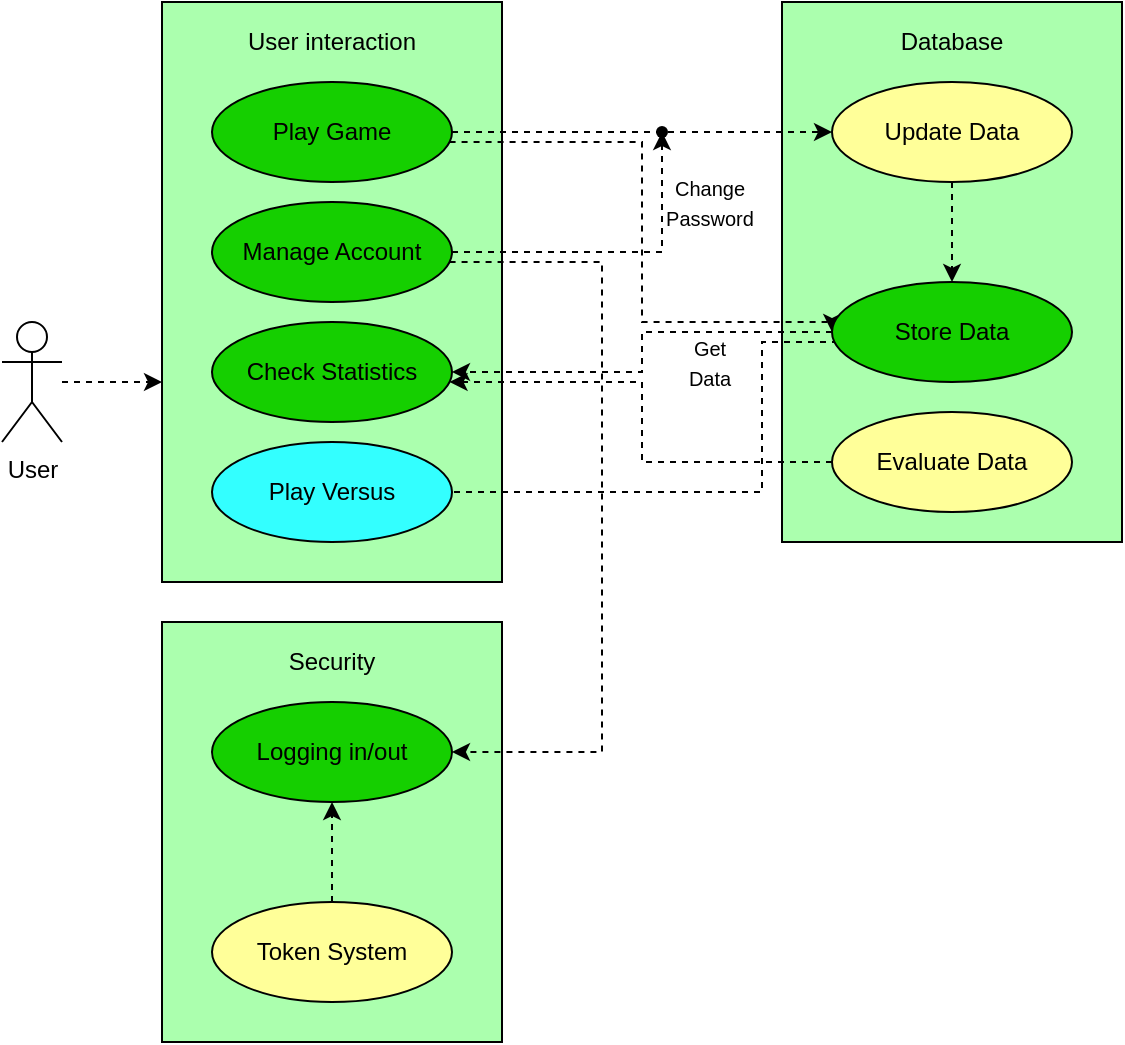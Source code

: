 <mxfile version="14.7.8" type="device"><diagram id="ow2S6Z3loIXO-uJK0MXp" name="Page-1"><mxGraphModel dx="765" dy="677" grid="1" gridSize="10" guides="1" tooltips="1" connect="1" arrows="1" fold="1" page="1" pageScale="1" pageWidth="827" pageHeight="1169" math="0" shadow="0"><root><mxCell id="0"/><mxCell id="1" parent="0"/><mxCell id="L784g_PIiVg1vvIogW-z-39" value="" style="rounded=0;whiteSpace=wrap;html=1;fillColor=#ABFFAE;" parent="1" vertex="1"><mxGeometry x="160" y="470" width="170" height="210" as="geometry"/></mxCell><mxCell id="L784g_PIiVg1vvIogW-z-18" value="" style="rounded=0;whiteSpace=wrap;html=1;fillColor=#ABFFAE;" parent="1" vertex="1"><mxGeometry x="470" y="160" width="170" height="270" as="geometry"/></mxCell><mxCell id="L784g_PIiVg1vvIogW-z-6" value="" style="edgeStyle=orthogonalEdgeStyle;rounded=0;orthogonalLoop=1;jettySize=auto;html=1;dashed=1;" parent="1" source="L784g_PIiVg1vvIogW-z-1" target="L784g_PIiVg1vvIogW-z-4" edge="1"><mxGeometry relative="1" as="geometry"><Array as="points"><mxPoint x="150" y="350"/><mxPoint x="150" y="350"/></Array></mxGeometry></mxCell><mxCell id="L784g_PIiVg1vvIogW-z-1" value="User" style="shape=umlActor;verticalLabelPosition=bottom;verticalAlign=top;html=1;" parent="1" vertex="1"><mxGeometry x="80" y="320" width="30" height="60" as="geometry"/></mxCell><mxCell id="L784g_PIiVg1vvIogW-z-4" value="" style="rounded=0;whiteSpace=wrap;html=1;fillColor=#ABFFAE;" parent="1" vertex="1"><mxGeometry x="160" y="160" width="170" height="290" as="geometry"/></mxCell><mxCell id="L784g_PIiVg1vvIogW-z-7" value="User interaction" style="text;html=1;strokeColor=none;fillColor=none;align=center;verticalAlign=middle;whiteSpace=wrap;rounded=0;" parent="1" vertex="1"><mxGeometry x="190" y="170" width="110" height="20" as="geometry"/></mxCell><mxCell id="L784g_PIiVg1vvIogW-z-25" style="edgeStyle=orthogonalEdgeStyle;rounded=0;orthogonalLoop=1;jettySize=auto;html=1;entryX=0;entryY=0.5;entryDx=0;entryDy=0;dashed=1;" parent="1" source="L784g_PIiVg1vvIogW-z-8" target="L784g_PIiVg1vvIogW-z-20" edge="1"><mxGeometry relative="1" as="geometry"/></mxCell><mxCell id="L784g_PIiVg1vvIogW-z-33" style="edgeStyle=orthogonalEdgeStyle;rounded=0;orthogonalLoop=1;jettySize=auto;html=1;entryX=0;entryY=0.5;entryDx=0;entryDy=0;dashed=1;" parent="1" source="L784g_PIiVg1vvIogW-z-8" target="L784g_PIiVg1vvIogW-z-21" edge="1"><mxGeometry relative="1" as="geometry"><Array as="points"><mxPoint x="400" y="230"/><mxPoint x="400" y="320"/><mxPoint x="495" y="320"/></Array></mxGeometry></mxCell><mxCell id="L784g_PIiVg1vvIogW-z-8" value="Play Game" style="ellipse;whiteSpace=wrap;html=1;fillColor=#15CF00;" parent="1" vertex="1"><mxGeometry x="185" y="200" width="120" height="50" as="geometry"/></mxCell><mxCell id="L784g_PIiVg1vvIogW-z-30" value="" style="edgeStyle=orthogonalEdgeStyle;rounded=0;orthogonalLoop=1;jettySize=auto;html=1;dashed=1;" parent="1" source="L784g_PIiVg1vvIogW-z-9" target="L784g_PIiVg1vvIogW-z-29" edge="1"><mxGeometry relative="1" as="geometry"/></mxCell><mxCell id="L784g_PIiVg1vvIogW-z-44" style="edgeStyle=orthogonalEdgeStyle;rounded=0;orthogonalLoop=1;jettySize=auto;html=1;entryX=1;entryY=0.5;entryDx=0;entryDy=0;dashed=1;" parent="1" source="L784g_PIiVg1vvIogW-z-9" target="L784g_PIiVg1vvIogW-z-41" edge="1"><mxGeometry relative="1" as="geometry"><Array as="points"><mxPoint x="380" y="290"/><mxPoint x="380" y="535"/></Array></mxGeometry></mxCell><mxCell id="L784g_PIiVg1vvIogW-z-9" value="Manage Account" style="ellipse;whiteSpace=wrap;html=1;fillColor=#15CF00;" parent="1" vertex="1"><mxGeometry x="185" y="260" width="120" height="50" as="geometry"/></mxCell><mxCell id="L784g_PIiVg1vvIogW-z-10" value="Check Statistics" style="ellipse;whiteSpace=wrap;html=1;fillColor=#15CF00;" parent="1" vertex="1"><mxGeometry x="185" y="320" width="120" height="50" as="geometry"/></mxCell><mxCell id="L784g_PIiVg1vvIogW-z-49" style="edgeStyle=orthogonalEdgeStyle;rounded=0;orthogonalLoop=1;jettySize=auto;html=1;dashed=1;endArrow=none;endFill=0;" parent="1" target="L784g_PIiVg1vvIogW-z-21" edge="1"><mxGeometry relative="1" as="geometry"><Array as="points"><mxPoint x="460" y="405"/><mxPoint x="460" y="330"/></Array><mxPoint x="300" y="405" as="sourcePoint"/></mxGeometry></mxCell><mxCell id="L784g_PIiVg1vvIogW-z-12" value="Play Versus" style="ellipse;whiteSpace=wrap;html=1;fillColor=#33FFFF;" parent="1" vertex="1"><mxGeometry x="185" y="380" width="120" height="50" as="geometry"/></mxCell><mxCell id="L784g_PIiVg1vvIogW-z-19" value="Database" style="text;html=1;strokeColor=none;fillColor=none;align=center;verticalAlign=middle;whiteSpace=wrap;rounded=0;" parent="1" vertex="1"><mxGeometry x="500" y="170" width="110" height="20" as="geometry"/></mxCell><mxCell id="L784g_PIiVg1vvIogW-z-27" style="edgeStyle=orthogonalEdgeStyle;rounded=0;orthogonalLoop=1;jettySize=auto;html=1;dashed=1;" parent="1" source="L784g_PIiVg1vvIogW-z-20" target="L784g_PIiVg1vvIogW-z-21" edge="1"><mxGeometry relative="1" as="geometry"/></mxCell><mxCell id="L784g_PIiVg1vvIogW-z-20" value="Update Data" style="ellipse;whiteSpace=wrap;html=1;fillColor=#FFFF99;" parent="1" vertex="1"><mxGeometry x="495" y="200" width="120" height="50" as="geometry"/></mxCell><mxCell id="L784g_PIiVg1vvIogW-z-36" style="edgeStyle=orthogonalEdgeStyle;rounded=0;orthogonalLoop=1;jettySize=auto;html=1;dashed=1;" parent="1" source="L784g_PIiVg1vvIogW-z-21" target="L784g_PIiVg1vvIogW-z-10" edge="1"><mxGeometry relative="1" as="geometry"><Array as="points"><mxPoint x="400" y="325"/><mxPoint x="400" y="345"/></Array></mxGeometry></mxCell><mxCell id="L784g_PIiVg1vvIogW-z-21" value="Store Data" style="ellipse;whiteSpace=wrap;html=1;fillColor=#15CF00;" parent="1" vertex="1"><mxGeometry x="495" y="300" width="120" height="50" as="geometry"/></mxCell><mxCell id="L784g_PIiVg1vvIogW-z-38" style="edgeStyle=orthogonalEdgeStyle;rounded=0;orthogonalLoop=1;jettySize=auto;html=1;dashed=1;" parent="1" source="L784g_PIiVg1vvIogW-z-22" target="L784g_PIiVg1vvIogW-z-10" edge="1"><mxGeometry relative="1" as="geometry"><mxPoint x="305" y="405" as="targetPoint"/><Array as="points"><mxPoint x="400" y="390"/><mxPoint x="400" y="350"/></Array></mxGeometry></mxCell><mxCell id="L784g_PIiVg1vvIogW-z-22" value="Evaluate Data" style="ellipse;whiteSpace=wrap;html=1;fillColor=#FFFF99;" parent="1" vertex="1"><mxGeometry x="495" y="365" width="120" height="50" as="geometry"/></mxCell><mxCell id="L784g_PIiVg1vvIogW-z-29" value="" style="shape=waypoint;size=6;pointerEvents=1;points=[];fillColor=#15CF00;resizable=0;rotatable=0;perimeter=centerPerimeter;snapToPoint=1;" parent="1" vertex="1"><mxGeometry x="390" y="205" width="40" height="40" as="geometry"/></mxCell><mxCell id="L784g_PIiVg1vvIogW-z-31" value="" style="edgeStyle=orthogonalEdgeStyle;rounded=0;orthogonalLoop=1;jettySize=auto;html=1;dashed=1;endArrow=none;" parent="1" source="L784g_PIiVg1vvIogW-z-8" target="L784g_PIiVg1vvIogW-z-29" edge="1"><mxGeometry relative="1" as="geometry"><mxPoint x="305" y="225" as="sourcePoint"/><mxPoint x="555" y="300" as="targetPoint"/><Array as="points"/></mxGeometry></mxCell><mxCell id="L784g_PIiVg1vvIogW-z-34" value="&lt;font style=&quot;font-size: 10px&quot;&gt;Change Password&lt;/font&gt;" style="text;html=1;strokeColor=none;fillColor=none;align=center;verticalAlign=middle;whiteSpace=wrap;rounded=0;" parent="1" vertex="1"><mxGeometry x="414" y="250" width="40" height="20" as="geometry"/></mxCell><mxCell id="L784g_PIiVg1vvIogW-z-37" value="&lt;font style=&quot;font-size: 10px&quot;&gt;Get Data&lt;br&gt;&lt;/font&gt;" style="text;html=1;strokeColor=none;fillColor=none;align=center;verticalAlign=middle;whiteSpace=wrap;rounded=0;" parent="1" vertex="1"><mxGeometry x="414" y="330" width="40" height="20" as="geometry"/></mxCell><mxCell id="L784g_PIiVg1vvIogW-z-40" value="Security" style="text;html=1;strokeColor=none;fillColor=none;align=center;verticalAlign=middle;whiteSpace=wrap;rounded=0;" parent="1" vertex="1"><mxGeometry x="190" y="480" width="110" height="20" as="geometry"/></mxCell><mxCell id="L784g_PIiVg1vvIogW-z-41" value="Logging in/out" style="ellipse;whiteSpace=wrap;html=1;fillColor=#15CF00;" parent="1" vertex="1"><mxGeometry x="185" y="510" width="120" height="50" as="geometry"/></mxCell><mxCell id="L784g_PIiVg1vvIogW-z-43" style="edgeStyle=orthogonalEdgeStyle;rounded=0;orthogonalLoop=1;jettySize=auto;html=1;entryX=0.5;entryY=1;entryDx=0;entryDy=0;dashed=1;" parent="1" source="L784g_PIiVg1vvIogW-z-42" target="L784g_PIiVg1vvIogW-z-41" edge="1"><mxGeometry relative="1" as="geometry"/></mxCell><mxCell id="L784g_PIiVg1vvIogW-z-42" value="Token System" style="ellipse;whiteSpace=wrap;html=1;fillColor=#FFFF99;" parent="1" vertex="1"><mxGeometry x="185" y="610" width="120" height="50" as="geometry"/></mxCell></root></mxGraphModel></diagram></mxfile>